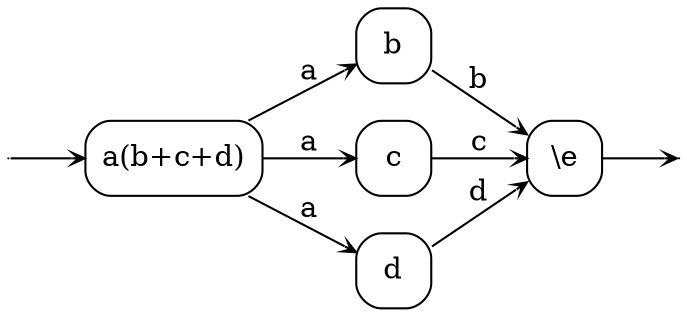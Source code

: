 digraph
{
  vcsn_context = "lal_char(abcd), b"
  rankdir = LR
  edge [arrowhead = vee, arrowsize = .6]
  {
    node [shape = point, width = 0]
    I0
    F4
  }
  {
    node [shape = circle, style = rounded, width = 0.5]
    0 [label = "a(b+c+d)", shape = box]
    1 [label = "b", shape = box]
    2 [label = "c", shape = box]
    3 [label = "d", shape = box]
    4 [label = "\\e", shape = box]
  }
  I0 -> 0
  0 -> 1 [label = "a"]
  0 -> 2 [label = "a"]
  0 -> 3 [label = "a"]
  1 -> 4 [label = "b"]
  2 -> 4 [label = "c"]
  3 -> 4 [label = "d"]
  4 -> F4
}
